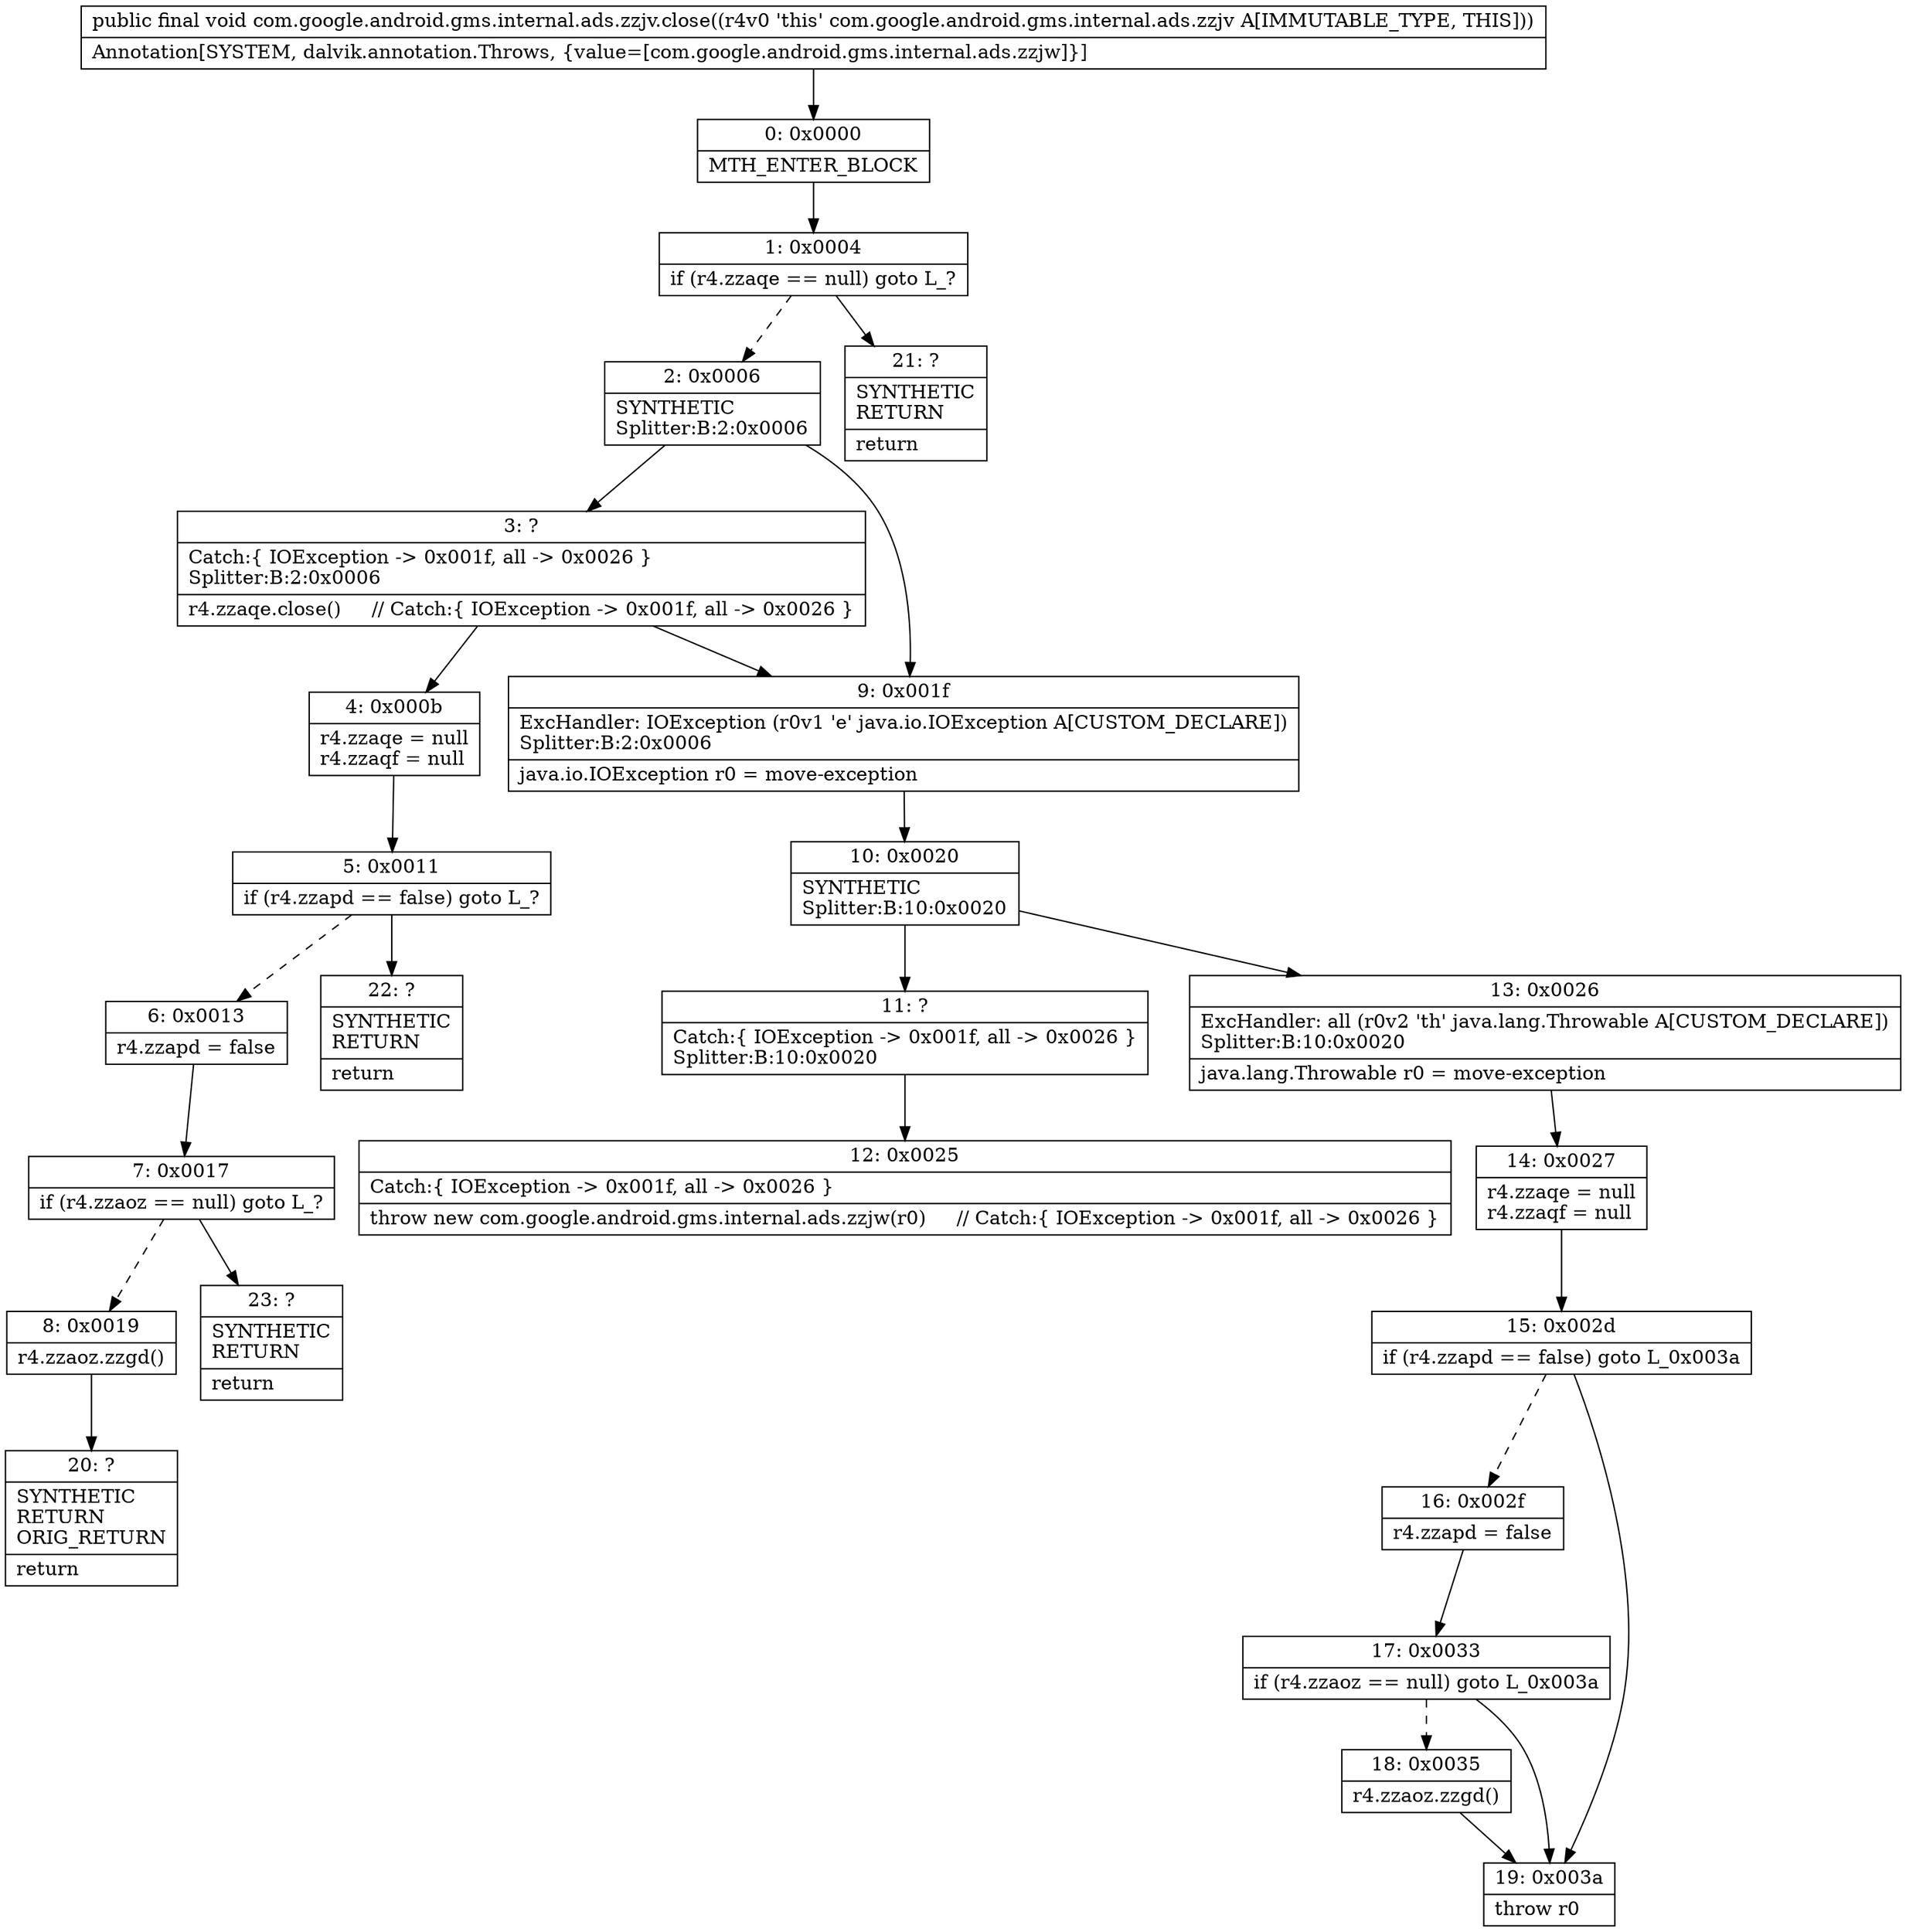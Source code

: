 digraph "CFG forcom.google.android.gms.internal.ads.zzjv.close()V" {
Node_0 [shape=record,label="{0\:\ 0x0000|MTH_ENTER_BLOCK\l}"];
Node_1 [shape=record,label="{1\:\ 0x0004|if (r4.zzaqe == null) goto L_?\l}"];
Node_2 [shape=record,label="{2\:\ 0x0006|SYNTHETIC\lSplitter:B:2:0x0006\l}"];
Node_3 [shape=record,label="{3\:\ ?|Catch:\{ IOException \-\> 0x001f, all \-\> 0x0026 \}\lSplitter:B:2:0x0006\l|r4.zzaqe.close()     \/\/ Catch:\{ IOException \-\> 0x001f, all \-\> 0x0026 \}\l}"];
Node_4 [shape=record,label="{4\:\ 0x000b|r4.zzaqe = null\lr4.zzaqf = null\l}"];
Node_5 [shape=record,label="{5\:\ 0x0011|if (r4.zzapd == false) goto L_?\l}"];
Node_6 [shape=record,label="{6\:\ 0x0013|r4.zzapd = false\l}"];
Node_7 [shape=record,label="{7\:\ 0x0017|if (r4.zzaoz == null) goto L_?\l}"];
Node_8 [shape=record,label="{8\:\ 0x0019|r4.zzaoz.zzgd()\l}"];
Node_9 [shape=record,label="{9\:\ 0x001f|ExcHandler: IOException (r0v1 'e' java.io.IOException A[CUSTOM_DECLARE])\lSplitter:B:2:0x0006\l|java.io.IOException r0 = move\-exception\l}"];
Node_10 [shape=record,label="{10\:\ 0x0020|SYNTHETIC\lSplitter:B:10:0x0020\l}"];
Node_11 [shape=record,label="{11\:\ ?|Catch:\{ IOException \-\> 0x001f, all \-\> 0x0026 \}\lSplitter:B:10:0x0020\l}"];
Node_12 [shape=record,label="{12\:\ 0x0025|Catch:\{ IOException \-\> 0x001f, all \-\> 0x0026 \}\l|throw new com.google.android.gms.internal.ads.zzjw(r0)     \/\/ Catch:\{ IOException \-\> 0x001f, all \-\> 0x0026 \}\l}"];
Node_13 [shape=record,label="{13\:\ 0x0026|ExcHandler: all (r0v2 'th' java.lang.Throwable A[CUSTOM_DECLARE])\lSplitter:B:10:0x0020\l|java.lang.Throwable r0 = move\-exception\l}"];
Node_14 [shape=record,label="{14\:\ 0x0027|r4.zzaqe = null\lr4.zzaqf = null\l}"];
Node_15 [shape=record,label="{15\:\ 0x002d|if (r4.zzapd == false) goto L_0x003a\l}"];
Node_16 [shape=record,label="{16\:\ 0x002f|r4.zzapd = false\l}"];
Node_17 [shape=record,label="{17\:\ 0x0033|if (r4.zzaoz == null) goto L_0x003a\l}"];
Node_18 [shape=record,label="{18\:\ 0x0035|r4.zzaoz.zzgd()\l}"];
Node_19 [shape=record,label="{19\:\ 0x003a|throw r0\l}"];
Node_20 [shape=record,label="{20\:\ ?|SYNTHETIC\lRETURN\lORIG_RETURN\l|return\l}"];
Node_21 [shape=record,label="{21\:\ ?|SYNTHETIC\lRETURN\l|return\l}"];
Node_22 [shape=record,label="{22\:\ ?|SYNTHETIC\lRETURN\l|return\l}"];
Node_23 [shape=record,label="{23\:\ ?|SYNTHETIC\lRETURN\l|return\l}"];
MethodNode[shape=record,label="{public final void com.google.android.gms.internal.ads.zzjv.close((r4v0 'this' com.google.android.gms.internal.ads.zzjv A[IMMUTABLE_TYPE, THIS]))  | Annotation[SYSTEM, dalvik.annotation.Throws, \{value=[com.google.android.gms.internal.ads.zzjw]\}]\l}"];
MethodNode -> Node_0;
Node_0 -> Node_1;
Node_1 -> Node_2[style=dashed];
Node_1 -> Node_21;
Node_2 -> Node_3;
Node_2 -> Node_9;
Node_3 -> Node_4;
Node_3 -> Node_9;
Node_4 -> Node_5;
Node_5 -> Node_6[style=dashed];
Node_5 -> Node_22;
Node_6 -> Node_7;
Node_7 -> Node_8[style=dashed];
Node_7 -> Node_23;
Node_8 -> Node_20;
Node_9 -> Node_10;
Node_10 -> Node_11;
Node_10 -> Node_13;
Node_11 -> Node_12;
Node_13 -> Node_14;
Node_14 -> Node_15;
Node_15 -> Node_16[style=dashed];
Node_15 -> Node_19;
Node_16 -> Node_17;
Node_17 -> Node_18[style=dashed];
Node_17 -> Node_19;
Node_18 -> Node_19;
}

